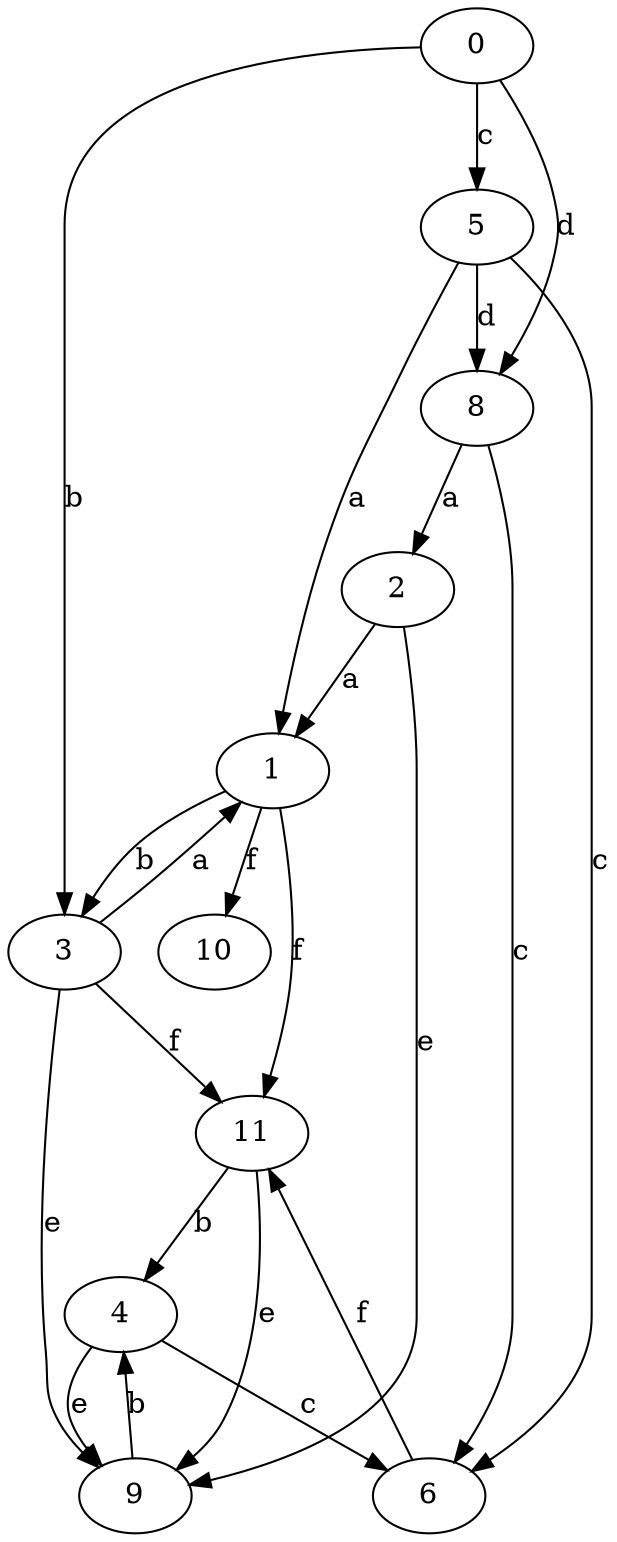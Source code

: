 strict digraph  {
1;
2;
3;
4;
5;
6;
8;
9;
0;
10;
11;
1 -> 3  [label=b];
1 -> 10  [label=f];
1 -> 11  [label=f];
2 -> 1  [label=a];
2 -> 9  [label=e];
3 -> 1  [label=a];
3 -> 9  [label=e];
3 -> 11  [label=f];
4 -> 6  [label=c];
4 -> 9  [label=e];
5 -> 1  [label=a];
5 -> 6  [label=c];
5 -> 8  [label=d];
6 -> 11  [label=f];
8 -> 2  [label=a];
8 -> 6  [label=c];
9 -> 4  [label=b];
0 -> 3  [label=b];
0 -> 5  [label=c];
0 -> 8  [label=d];
11 -> 4  [label=b];
11 -> 9  [label=e];
}
